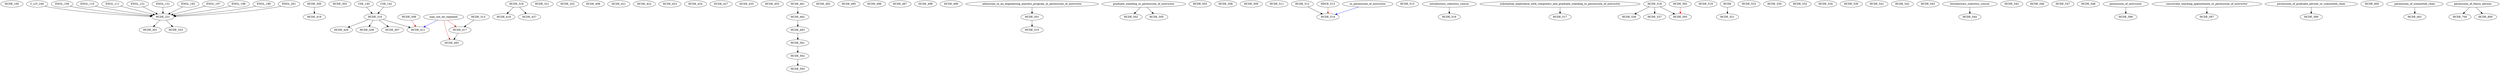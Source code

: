 digraph G {
    HCDE_100;
    edge [color=black];
    C_LIT_240 -> HCDE_231;
    ENGL_109 -> HCDE_231;
    ENGL_110 -> HCDE_231;
    ENGL_111 -> HCDE_231;
    ENGL_121 -> HCDE_231;
    ENGL_131 -> HCDE_231;
    ENGL_182 -> HCDE_231;
    ENGL_197 -> HCDE_231;
    ENGL_198 -> HCDE_231;
    ENGL_199 -> HCDE_231;
    ENGL_281 -> HCDE_231;
    HCDE_300;
    edge [color=black];
    HCDE_231 -> HCDE_301;
    HCDE_303;
    HCDE_308;
    edge [color=black];
    CSE_140 -> HCDE_310;
    CSE_142 -> HCDE_310;
    HCDE_313;
    HCDE_318;
    HCDE_321;
    HCDE_322;
    edge [color=black];
    HCDE_231 -> HCDE_333;
    edge [color=black];
    HCDE_310 -> HCDE_407;
    HCDE_408;
    edge [color=black];
    HCDE_310 -> HCDE_411;
    edge [color=red];
    HCDE_308 -> HCDE_411;
    edge [color=blue];
    may_not_be_repeated -> HCDE_411;
    edge [color=black];
    HCDE_313 -> HCDE_417;
    edge [color=red];
    may_not_be_repeated -> HCDE_417;
    edge [color=black];
    HCDE_318 -> HCDE_418;
    edge [color=black];
    HCDE_300 -> HCDE_419;
    HCDE_421;
    HCDE_422;
    HCDE_423;
    HCDE_424;
    edge [color=black];
    HCDE_310 -> HCDE_426;
    HCDE_427;
    HCDE_435;
    edge [color=black];
    HCDE_318 -> HCDE_437;
    edge [color=black];
    HCDE_310 -> HCDE_438;
    HCDE_455;
    HCDE_461;
    edge [color=black];
    HCDE_461 -> HCDE_462;
    edge [color=black];
    HCDE_462 -> HCDE_463;
    HCDE_492;
    edge [color=black];
    HCDE_417 -> HCDE_493;
    edge [color=red];
    may_not_be_repeated -> HCDE_493;
    HCDE_495;
    HCDE_496;
    HCDE_497;
    HCDE_498;
    HCDE_499;
    edge [color=black];
    admission_to_an_engineering_masters_program_or_permission_of_instructor -> HCDE_501;
    edge [color=black];
    graduate_standing_or_permission_of_instructor -> HCDE_502;
    HCDE_503;
    edge [color=black];
    graduate_standing_or_permission_of_instructor -> HCDE_505;
    HCDE_508;
    HCDE_509;
    edge [color=black];
    HCDE_501 -> HCDE_510;
    HCDE_511;
    HCDE_512;
    HCDE_513;
    edge [color=black];
    HCDE_512 -> HCDE_514;
    edge [color=red];
    HDCE_513 -> HCDE_514;
    edge [color=blue];
    or_permission_of_instructor -> HCDE_514;
    edge [color=black];
    introductory_statistics_course -> HCDE_516;
    edge [color=black];
    substantial_experience_with_computers_and_graduate_standing_or_permission_of_instructor -> HCDE_517;
    HCDE_518;
    HCDE_519;
    edge [color=black];
    HCDE -> HCDE_521;
    HCDE_523;
    HCDE_530;
    HCDE_532;
    HCDE_534;
    edge [color=black];
    HCDE_518 -> HCDE_536;
    edge [color=black];
    HCDE_518 -> HCDE_537;
    HCDE_539;
    HCDE_541;
    HCDE_542;
    HCDE_543;
    edge [color=black];
    Introductory_statistics_course -> HCDE_544;
    HCDE_545;
    HCDE_546;
    HCDE_547;
    HCDE_548;
    edge [color=black];
    HCDE_463 -> HCDE_561;
    edge [color=black];
    HCDE_561 -> HCDE_562;
    edge [color=black];
    HCDE_562 -> HCDE_563;
    HCDE_592;
    edge [color=black];
    HCDE_518 -> HCDE_593;
    edge [color=red];
    HCDE_592 -> HCDE_593;
    edge [color=black];
    permission_of_instructor -> HCDE_596;
    edge [color=black];
    concurrent_teaching_appointment_or_permission_of_instructor -> HCDE_597;
    edge [color=black];
    permission_of_graduate_adviser_or_committee_chair -> HCDE_599;
    HCDE_600;
    edge [color=black];
    permission_of_committee_chair -> HCDE_601;
    edge [color=black];
    permission_of_thesis_adviser -> HCDE_700;
    edge [color=black];
    permission_of_thesis_adviser -> HCDE_800;
}
